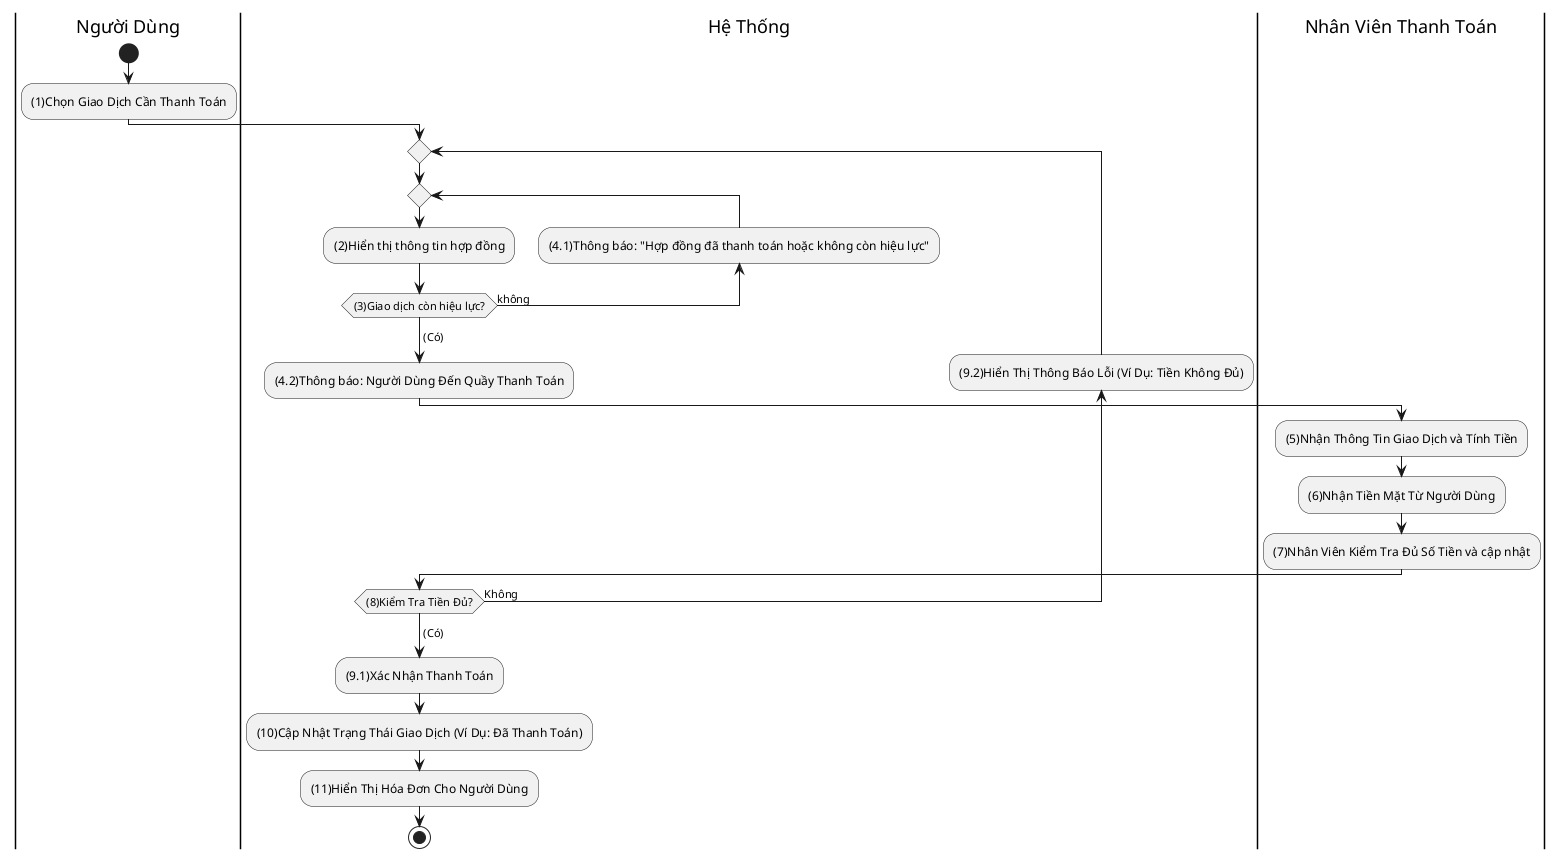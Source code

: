 @startuml
|Người Dùng|
start
:(1)Chọn Giao Dịch Cần Thanh Toán;
|Hệ Thống|
repeat
  repeat 
  :(2)Hiển thị thông tin hợp đồng;
  backward :(4.1)Thông báo: "Hợp đồng đã thanh toán hoặc không còn hiệu lực";
  repeat while ((3)Giao dịch còn hiệu lực?) is (không)
  -> (Có);
    :(4.2)Thông báo: Người Dùng Đến Quầy Thanh Toán;
    |Nhân Viên Thanh Toán|
    :(5)Nhận Thông Tin Giao Dịch và Tính Tiền;
    :(6)Nhận Tiền Mặt Từ Người Dùng;
    :(7)Nhân Viên Kiểm Tra Đủ Số Tiền và cập nhật;
    |Hệ Thống|
    backward :(9.2)Hiển Thị Thông Báo Lỗi (Ví Dụ: Tiền Không Đủ);
    repeat while ((8)Kiểm Tra Tiền Đủ?) is (Không)
    -> (Có);
      :(9.1)Xác Nhận Thanh Toán;
      :(10)Cập Nhật Trạng Thái Giao Dịch (Ví Dụ: Đã Thanh Toán);
      :(11)Hiển Thị Hóa Đơn Cho Người Dùng;
      |Hệ Thống|
stop
@enduml
